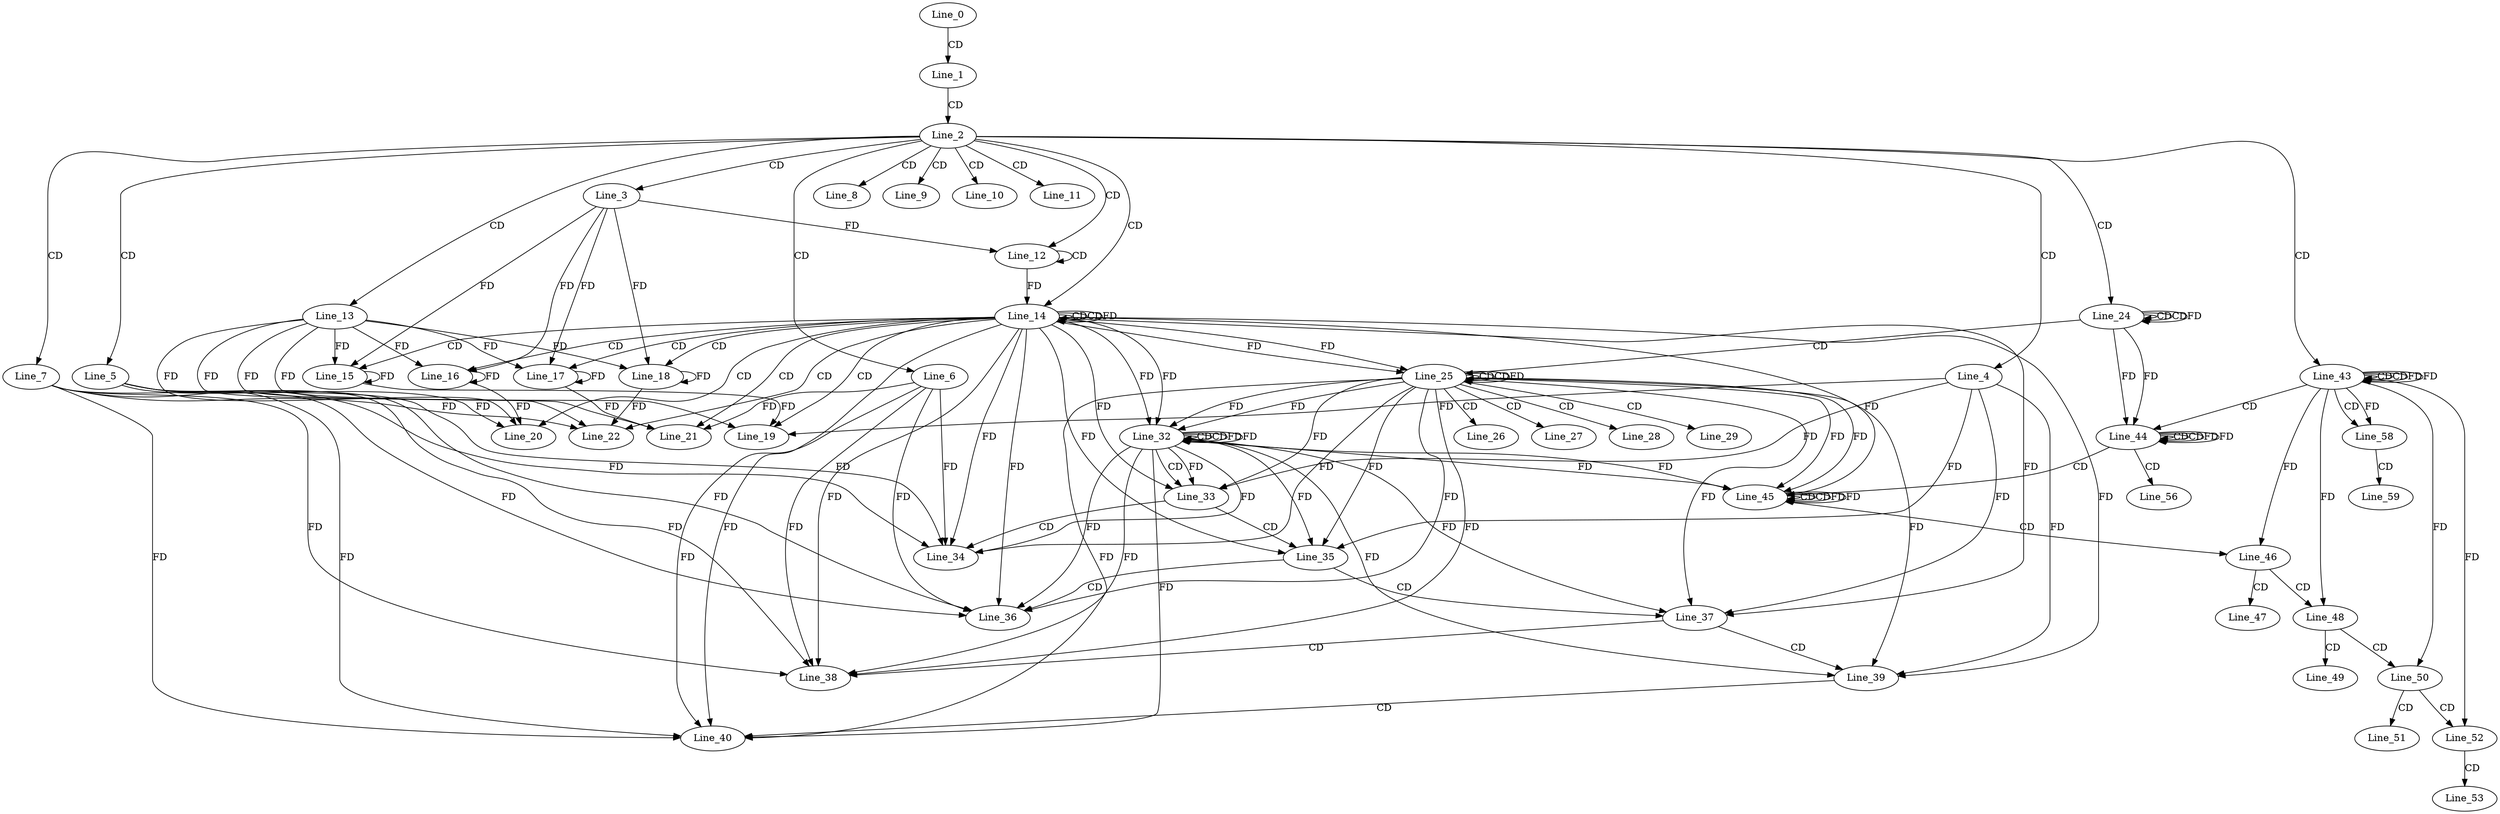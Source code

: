digraph G {
  Line_0;
  Line_1;
  Line_2;
  Line_3;
  Line_4;
  Line_5;
  Line_6;
  Line_7;
  Line_8;
  Line_9;
  Line_10;
  Line_11;
  Line_12;
  Line_12;
  Line_13;
  Line_14;
  Line_14;
  Line_14;
  Line_15;
  Line_15;
  Line_16;
  Line_16;
  Line_17;
  Line_17;
  Line_18;
  Line_18;
  Line_19;
  Line_20;
  Line_21;
  Line_22;
  Line_24;
  Line_24;
  Line_24;
  Line_25;
  Line_25;
  Line_25;
  Line_26;
  Line_27;
  Line_28;
  Line_29;
  Line_32;
  Line_32;
  Line_32;
  Line_33;
  Line_33;
  Line_34;
  Line_34;
  Line_34;
  Line_34;
  Line_34;
  Line_34;
  Line_35;
  Line_35;
  Line_36;
  Line_36;
  Line_36;
  Line_36;
  Line_36;
  Line_36;
  Line_37;
  Line_37;
  Line_38;
  Line_38;
  Line_38;
  Line_38;
  Line_38;
  Line_38;
  Line_39;
  Line_39;
  Line_40;
  Line_40;
  Line_40;
  Line_40;
  Line_40;
  Line_40;
  Line_43;
  Line_43;
  Line_43;
  Line_44;
  Line_44;
  Line_44;
  Line_45;
  Line_45;
  Line_45;
  Line_46;
  Line_47;
  Line_48;
  Line_49;
  Line_50;
  Line_51;
  Line_52;
  Line_53;
  Line_56;
  Line_58;
  Line_59;
  Line_0 -> Line_1 [ label="CD" ];
  Line_1 -> Line_2 [ label="CD" ];
  Line_2 -> Line_3 [ label="CD" ];
  Line_2 -> Line_4 [ label="CD" ];
  Line_2 -> Line_5 [ label="CD" ];
  Line_2 -> Line_6 [ label="CD" ];
  Line_2 -> Line_7 [ label="CD" ];
  Line_2 -> Line_8 [ label="CD" ];
  Line_2 -> Line_9 [ label="CD" ];
  Line_2 -> Line_10 [ label="CD" ];
  Line_2 -> Line_11 [ label="CD" ];
  Line_2 -> Line_12 [ label="CD" ];
  Line_12 -> Line_12 [ label="CD" ];
  Line_3 -> Line_12 [ label="FD" ];
  Line_2 -> Line_13 [ label="CD" ];
  Line_2 -> Line_14 [ label="CD" ];
  Line_14 -> Line_14 [ label="CD" ];
  Line_12 -> Line_14 [ label="FD" ];
  Line_14 -> Line_14 [ label="CD" ];
  Line_14 -> Line_14 [ label="FD" ];
  Line_14 -> Line_15 [ label="CD" ];
  Line_15 -> Line_15 [ label="FD" ];
  Line_13 -> Line_15 [ label="FD" ];
  Line_3 -> Line_15 [ label="FD" ];
  Line_14 -> Line_16 [ label="CD" ];
  Line_16 -> Line_16 [ label="FD" ];
  Line_13 -> Line_16 [ label="FD" ];
  Line_3 -> Line_16 [ label="FD" ];
  Line_14 -> Line_17 [ label="CD" ];
  Line_17 -> Line_17 [ label="FD" ];
  Line_13 -> Line_17 [ label="FD" ];
  Line_3 -> Line_17 [ label="FD" ];
  Line_14 -> Line_18 [ label="CD" ];
  Line_18 -> Line_18 [ label="FD" ];
  Line_13 -> Line_18 [ label="FD" ];
  Line_3 -> Line_18 [ label="FD" ];
  Line_14 -> Line_19 [ label="CD" ];
  Line_4 -> Line_19 [ label="FD" ];
  Line_15 -> Line_19 [ label="FD" ];
  Line_13 -> Line_19 [ label="FD" ];
  Line_14 -> Line_20 [ label="CD" ];
  Line_5 -> Line_20 [ label="FD" ];
  Line_16 -> Line_20 [ label="FD" ];
  Line_13 -> Line_20 [ label="FD" ];
  Line_14 -> Line_21 [ label="CD" ];
  Line_6 -> Line_21 [ label="FD" ];
  Line_17 -> Line_21 [ label="FD" ];
  Line_13 -> Line_21 [ label="FD" ];
  Line_14 -> Line_22 [ label="CD" ];
  Line_7 -> Line_22 [ label="FD" ];
  Line_18 -> Line_22 [ label="FD" ];
  Line_13 -> Line_22 [ label="FD" ];
  Line_2 -> Line_24 [ label="CD" ];
  Line_24 -> Line_24 [ label="CD" ];
  Line_24 -> Line_24 [ label="CD" ];
  Line_24 -> Line_24 [ label="FD" ];
  Line_24 -> Line_25 [ label="CD" ];
  Line_25 -> Line_25 [ label="CD" ];
  Line_14 -> Line_25 [ label="FD" ];
  Line_25 -> Line_25 [ label="CD" ];
  Line_25 -> Line_25 [ label="FD" ];
  Line_14 -> Line_25 [ label="FD" ];
  Line_25 -> Line_26 [ label="CD" ];
  Line_25 -> Line_27 [ label="CD" ];
  Line_25 -> Line_28 [ label="CD" ];
  Line_25 -> Line_29 [ label="CD" ];
  Line_32 -> Line_32 [ label="CD" ];
  Line_25 -> Line_32 [ label="FD" ];
  Line_14 -> Line_32 [ label="FD" ];
  Line_32 -> Line_32 [ label="CD" ];
  Line_32 -> Line_32 [ label="FD" ];
  Line_25 -> Line_32 [ label="FD" ];
  Line_14 -> Line_32 [ label="FD" ];
  Line_32 -> Line_33 [ label="CD" ];
  Line_4 -> Line_33 [ label="FD" ];
  Line_32 -> Line_33 [ label="FD" ];
  Line_25 -> Line_33 [ label="FD" ];
  Line_14 -> Line_33 [ label="FD" ];
  Line_33 -> Line_34 [ label="CD" ];
  Line_6 -> Line_34 [ label="FD" ];
  Line_32 -> Line_34 [ label="FD" ];
  Line_25 -> Line_34 [ label="FD" ];
  Line_14 -> Line_34 [ label="FD" ];
  Line_5 -> Line_34 [ label="FD" ];
  Line_7 -> Line_34 [ label="FD" ];
  Line_33 -> Line_35 [ label="CD" ];
  Line_4 -> Line_35 [ label="FD" ];
  Line_32 -> Line_35 [ label="FD" ];
  Line_25 -> Line_35 [ label="FD" ];
  Line_14 -> Line_35 [ label="FD" ];
  Line_35 -> Line_36 [ label="CD" ];
  Line_6 -> Line_36 [ label="FD" ];
  Line_32 -> Line_36 [ label="FD" ];
  Line_25 -> Line_36 [ label="FD" ];
  Line_14 -> Line_36 [ label="FD" ];
  Line_5 -> Line_36 [ label="FD" ];
  Line_7 -> Line_36 [ label="FD" ];
  Line_35 -> Line_37 [ label="CD" ];
  Line_4 -> Line_37 [ label="FD" ];
  Line_32 -> Line_37 [ label="FD" ];
  Line_25 -> Line_37 [ label="FD" ];
  Line_14 -> Line_37 [ label="FD" ];
  Line_37 -> Line_38 [ label="CD" ];
  Line_6 -> Line_38 [ label="FD" ];
  Line_32 -> Line_38 [ label="FD" ];
  Line_25 -> Line_38 [ label="FD" ];
  Line_14 -> Line_38 [ label="FD" ];
  Line_5 -> Line_38 [ label="FD" ];
  Line_7 -> Line_38 [ label="FD" ];
  Line_37 -> Line_39 [ label="CD" ];
  Line_4 -> Line_39 [ label="FD" ];
  Line_32 -> Line_39 [ label="FD" ];
  Line_25 -> Line_39 [ label="FD" ];
  Line_14 -> Line_39 [ label="FD" ];
  Line_39 -> Line_40 [ label="CD" ];
  Line_6 -> Line_40 [ label="FD" ];
  Line_32 -> Line_40 [ label="FD" ];
  Line_25 -> Line_40 [ label="FD" ];
  Line_14 -> Line_40 [ label="FD" ];
  Line_5 -> Line_40 [ label="FD" ];
  Line_7 -> Line_40 [ label="FD" ];
  Line_2 -> Line_43 [ label="CD" ];
  Line_43 -> Line_43 [ label="CD" ];
  Line_43 -> Line_43 [ label="CD" ];
  Line_43 -> Line_43 [ label="FD" ];
  Line_43 -> Line_44 [ label="CD" ];
  Line_44 -> Line_44 [ label="CD" ];
  Line_24 -> Line_44 [ label="FD" ];
  Line_44 -> Line_44 [ label="CD" ];
  Line_44 -> Line_44 [ label="FD" ];
  Line_24 -> Line_44 [ label="FD" ];
  Line_44 -> Line_45 [ label="CD" ];
  Line_45 -> Line_45 [ label="CD" ];
  Line_32 -> Line_45 [ label="FD" ];
  Line_25 -> Line_45 [ label="FD" ];
  Line_45 -> Line_45 [ label="CD" ];
  Line_45 -> Line_45 [ label="FD" ];
  Line_32 -> Line_45 [ label="FD" ];
  Line_25 -> Line_45 [ label="FD" ];
  Line_14 -> Line_45 [ label="FD" ];
  Line_45 -> Line_46 [ label="CD" ];
  Line_43 -> Line_46 [ label="FD" ];
  Line_46 -> Line_47 [ label="CD" ];
  Line_46 -> Line_48 [ label="CD" ];
  Line_43 -> Line_48 [ label="FD" ];
  Line_48 -> Line_49 [ label="CD" ];
  Line_48 -> Line_50 [ label="CD" ];
  Line_43 -> Line_50 [ label="FD" ];
  Line_50 -> Line_51 [ label="CD" ];
  Line_50 -> Line_52 [ label="CD" ];
  Line_43 -> Line_52 [ label="FD" ];
  Line_52 -> Line_53 [ label="CD" ];
  Line_44 -> Line_56 [ label="CD" ];
  Line_43 -> Line_58 [ label="CD" ];
  Line_43 -> Line_58 [ label="FD" ];
  Line_58 -> Line_59 [ label="CD" ];
  Line_32 -> Line_32 [ label="FD" ];
  Line_43 -> Line_43 [ label="FD" ];
  Line_44 -> Line_44 [ label="FD" ];
  Line_45 -> Line_45 [ label="FD" ];
}
